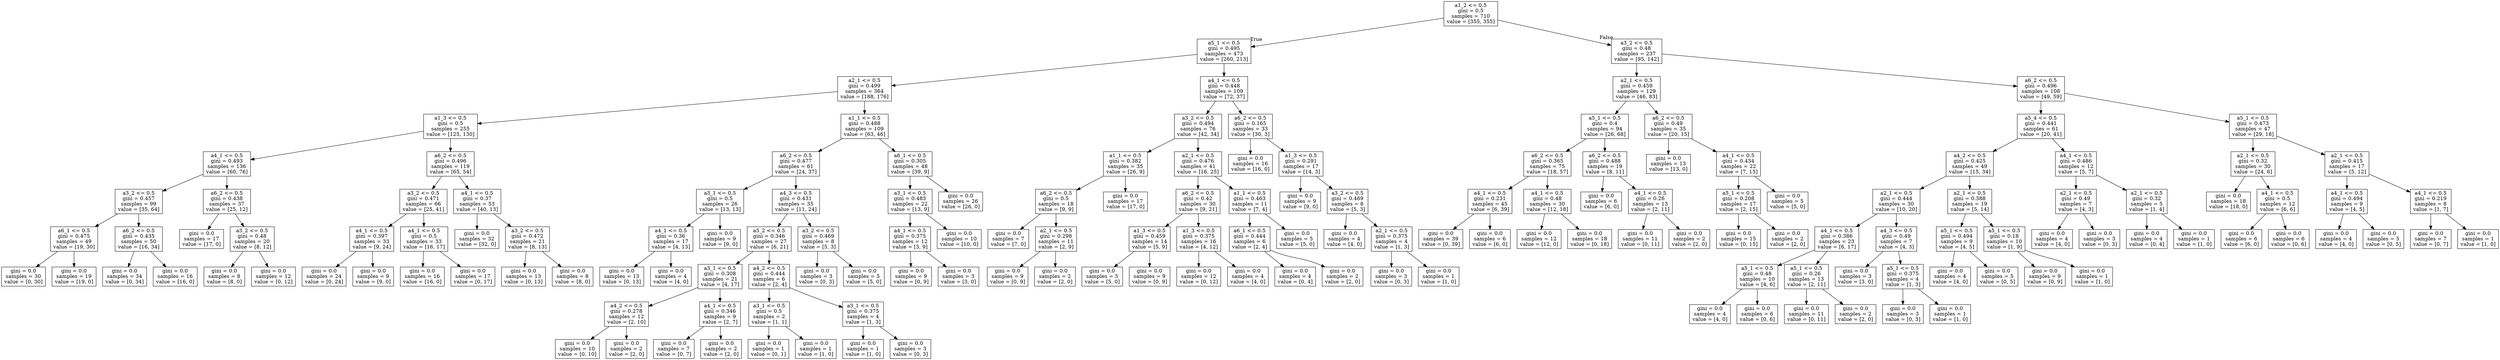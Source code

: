 digraph Tree {
node [shape=box] ;
0 [label="a1_2 <= 0.5\ngini = 0.5\nsamples = 710\nvalue = [355, 355]"] ;
1 [label="a5_1 <= 0.5\ngini = 0.495\nsamples = 473\nvalue = [260, 213]"] ;
0 -> 1 [labeldistance=2.5, labelangle=45, headlabel="True"] ;
2 [label="a2_1 <= 0.5\ngini = 0.499\nsamples = 364\nvalue = [188, 176]"] ;
1 -> 2 ;
3 [label="a1_3 <= 0.5\ngini = 0.5\nsamples = 255\nvalue = [125, 130]"] ;
2 -> 3 ;
4 [label="a4_1 <= 0.5\ngini = 0.493\nsamples = 136\nvalue = [60, 76]"] ;
3 -> 4 ;
5 [label="a3_2 <= 0.5\ngini = 0.457\nsamples = 99\nvalue = [35, 64]"] ;
4 -> 5 ;
6 [label="a6_1 <= 0.5\ngini = 0.475\nsamples = 49\nvalue = [19, 30]"] ;
5 -> 6 ;
7 [label="gini = 0.0\nsamples = 30\nvalue = [0, 30]"] ;
6 -> 7 ;
8 [label="gini = 0.0\nsamples = 19\nvalue = [19, 0]"] ;
6 -> 8 ;
9 [label="a6_2 <= 0.5\ngini = 0.435\nsamples = 50\nvalue = [16, 34]"] ;
5 -> 9 ;
10 [label="gini = 0.0\nsamples = 34\nvalue = [0, 34]"] ;
9 -> 10 ;
11 [label="gini = 0.0\nsamples = 16\nvalue = [16, 0]"] ;
9 -> 11 ;
12 [label="a6_2 <= 0.5\ngini = 0.438\nsamples = 37\nvalue = [25, 12]"] ;
4 -> 12 ;
13 [label="gini = 0.0\nsamples = 17\nvalue = [17, 0]"] ;
12 -> 13 ;
14 [label="a3_2 <= 0.5\ngini = 0.48\nsamples = 20\nvalue = [8, 12]"] ;
12 -> 14 ;
15 [label="gini = 0.0\nsamples = 8\nvalue = [8, 0]"] ;
14 -> 15 ;
16 [label="gini = 0.0\nsamples = 12\nvalue = [0, 12]"] ;
14 -> 16 ;
17 [label="a6_2 <= 0.5\ngini = 0.496\nsamples = 119\nvalue = [65, 54]"] ;
3 -> 17 ;
18 [label="a3_2 <= 0.5\ngini = 0.471\nsamples = 66\nvalue = [25, 41]"] ;
17 -> 18 ;
19 [label="a4_1 <= 0.5\ngini = 0.397\nsamples = 33\nvalue = [9, 24]"] ;
18 -> 19 ;
20 [label="gini = 0.0\nsamples = 24\nvalue = [0, 24]"] ;
19 -> 20 ;
21 [label="gini = 0.0\nsamples = 9\nvalue = [9, 0]"] ;
19 -> 21 ;
22 [label="a4_1 <= 0.5\ngini = 0.5\nsamples = 33\nvalue = [16, 17]"] ;
18 -> 22 ;
23 [label="gini = 0.0\nsamples = 16\nvalue = [16, 0]"] ;
22 -> 23 ;
24 [label="gini = 0.0\nsamples = 17\nvalue = [0, 17]"] ;
22 -> 24 ;
25 [label="a4_1 <= 0.5\ngini = 0.37\nsamples = 53\nvalue = [40, 13]"] ;
17 -> 25 ;
26 [label="gini = 0.0\nsamples = 32\nvalue = [32, 0]"] ;
25 -> 26 ;
27 [label="a3_2 <= 0.5\ngini = 0.472\nsamples = 21\nvalue = [8, 13]"] ;
25 -> 27 ;
28 [label="gini = 0.0\nsamples = 13\nvalue = [0, 13]"] ;
27 -> 28 ;
29 [label="gini = 0.0\nsamples = 8\nvalue = [8, 0]"] ;
27 -> 29 ;
30 [label="a1_1 <= 0.5\ngini = 0.488\nsamples = 109\nvalue = [63, 46]"] ;
2 -> 30 ;
31 [label="a6_2 <= 0.5\ngini = 0.477\nsamples = 61\nvalue = [24, 37]"] ;
30 -> 31 ;
32 [label="a3_1 <= 0.5\ngini = 0.5\nsamples = 26\nvalue = [13, 13]"] ;
31 -> 32 ;
33 [label="a4_1 <= 0.5\ngini = 0.36\nsamples = 17\nvalue = [4, 13]"] ;
32 -> 33 ;
34 [label="gini = 0.0\nsamples = 13\nvalue = [0, 13]"] ;
33 -> 34 ;
35 [label="gini = 0.0\nsamples = 4\nvalue = [4, 0]"] ;
33 -> 35 ;
36 [label="gini = 0.0\nsamples = 9\nvalue = [9, 0]"] ;
32 -> 36 ;
37 [label="a4_3 <= 0.5\ngini = 0.431\nsamples = 35\nvalue = [11, 24]"] ;
31 -> 37 ;
38 [label="a5_2 <= 0.5\ngini = 0.346\nsamples = 27\nvalue = [6, 21]"] ;
37 -> 38 ;
39 [label="a3_1 <= 0.5\ngini = 0.308\nsamples = 21\nvalue = [4, 17]"] ;
38 -> 39 ;
40 [label="a4_2 <= 0.5\ngini = 0.278\nsamples = 12\nvalue = [2, 10]"] ;
39 -> 40 ;
41 [label="gini = 0.0\nsamples = 10\nvalue = [0, 10]"] ;
40 -> 41 ;
42 [label="gini = 0.0\nsamples = 2\nvalue = [2, 0]"] ;
40 -> 42 ;
43 [label="a4_1 <= 0.5\ngini = 0.346\nsamples = 9\nvalue = [2, 7]"] ;
39 -> 43 ;
44 [label="gini = 0.0\nsamples = 7\nvalue = [0, 7]"] ;
43 -> 44 ;
45 [label="gini = 0.0\nsamples = 2\nvalue = [2, 0]"] ;
43 -> 45 ;
46 [label="a4_2 <= 0.5\ngini = 0.444\nsamples = 6\nvalue = [2, 4]"] ;
38 -> 46 ;
47 [label="a3_1 <= 0.5\ngini = 0.5\nsamples = 2\nvalue = [1, 1]"] ;
46 -> 47 ;
48 [label="gini = 0.0\nsamples = 1\nvalue = [0, 1]"] ;
47 -> 48 ;
49 [label="gini = 0.0\nsamples = 1\nvalue = [1, 0]"] ;
47 -> 49 ;
50 [label="a3_1 <= 0.5\ngini = 0.375\nsamples = 4\nvalue = [1, 3]"] ;
46 -> 50 ;
51 [label="gini = 0.0\nsamples = 1\nvalue = [1, 0]"] ;
50 -> 51 ;
52 [label="gini = 0.0\nsamples = 3\nvalue = [0, 3]"] ;
50 -> 52 ;
53 [label="a3_2 <= 0.5\ngini = 0.469\nsamples = 8\nvalue = [5, 3]"] ;
37 -> 53 ;
54 [label="gini = 0.0\nsamples = 3\nvalue = [0, 3]"] ;
53 -> 54 ;
55 [label="gini = 0.0\nsamples = 5\nvalue = [5, 0]"] ;
53 -> 55 ;
56 [label="a6_1 <= 0.5\ngini = 0.305\nsamples = 48\nvalue = [39, 9]"] ;
30 -> 56 ;
57 [label="a3_1 <= 0.5\ngini = 0.483\nsamples = 22\nvalue = [13, 9]"] ;
56 -> 57 ;
58 [label="a4_1 <= 0.5\ngini = 0.375\nsamples = 12\nvalue = [3, 9]"] ;
57 -> 58 ;
59 [label="gini = 0.0\nsamples = 9\nvalue = [0, 9]"] ;
58 -> 59 ;
60 [label="gini = 0.0\nsamples = 3\nvalue = [3, 0]"] ;
58 -> 60 ;
61 [label="gini = 0.0\nsamples = 10\nvalue = [10, 0]"] ;
57 -> 61 ;
62 [label="gini = 0.0\nsamples = 26\nvalue = [26, 0]"] ;
56 -> 62 ;
63 [label="a4_1 <= 0.5\ngini = 0.448\nsamples = 109\nvalue = [72, 37]"] ;
1 -> 63 ;
64 [label="a3_2 <= 0.5\ngini = 0.494\nsamples = 76\nvalue = [42, 34]"] ;
63 -> 64 ;
65 [label="a1_1 <= 0.5\ngini = 0.382\nsamples = 35\nvalue = [26, 9]"] ;
64 -> 65 ;
66 [label="a6_2 <= 0.5\ngini = 0.5\nsamples = 18\nvalue = [9, 9]"] ;
65 -> 66 ;
67 [label="gini = 0.0\nsamples = 7\nvalue = [7, 0]"] ;
66 -> 67 ;
68 [label="a2_1 <= 0.5\ngini = 0.298\nsamples = 11\nvalue = [2, 9]"] ;
66 -> 68 ;
69 [label="gini = 0.0\nsamples = 9\nvalue = [0, 9]"] ;
68 -> 69 ;
70 [label="gini = 0.0\nsamples = 2\nvalue = [2, 0]"] ;
68 -> 70 ;
71 [label="gini = 0.0\nsamples = 17\nvalue = [17, 0]"] ;
65 -> 71 ;
72 [label="a2_1 <= 0.5\ngini = 0.476\nsamples = 41\nvalue = [16, 25]"] ;
64 -> 72 ;
73 [label="a6_2 <= 0.5\ngini = 0.42\nsamples = 30\nvalue = [9, 21]"] ;
72 -> 73 ;
74 [label="a1_3 <= 0.5\ngini = 0.459\nsamples = 14\nvalue = [5, 9]"] ;
73 -> 74 ;
75 [label="gini = 0.0\nsamples = 5\nvalue = [5, 0]"] ;
74 -> 75 ;
76 [label="gini = 0.0\nsamples = 9\nvalue = [0, 9]"] ;
74 -> 76 ;
77 [label="a1_3 <= 0.5\ngini = 0.375\nsamples = 16\nvalue = [4, 12]"] ;
73 -> 77 ;
78 [label="gini = 0.0\nsamples = 12\nvalue = [0, 12]"] ;
77 -> 78 ;
79 [label="gini = 0.0\nsamples = 4\nvalue = [4, 0]"] ;
77 -> 79 ;
80 [label="a1_1 <= 0.5\ngini = 0.463\nsamples = 11\nvalue = [7, 4]"] ;
72 -> 80 ;
81 [label="a6_1 <= 0.5\ngini = 0.444\nsamples = 6\nvalue = [2, 4]"] ;
80 -> 81 ;
82 [label="gini = 0.0\nsamples = 4\nvalue = [0, 4]"] ;
81 -> 82 ;
83 [label="gini = 0.0\nsamples = 2\nvalue = [2, 0]"] ;
81 -> 83 ;
84 [label="gini = 0.0\nsamples = 5\nvalue = [5, 0]"] ;
80 -> 84 ;
85 [label="a6_2 <= 0.5\ngini = 0.165\nsamples = 33\nvalue = [30, 3]"] ;
63 -> 85 ;
86 [label="gini = 0.0\nsamples = 16\nvalue = [16, 0]"] ;
85 -> 86 ;
87 [label="a1_3 <= 0.5\ngini = 0.291\nsamples = 17\nvalue = [14, 3]"] ;
85 -> 87 ;
88 [label="gini = 0.0\nsamples = 9\nvalue = [9, 0]"] ;
87 -> 88 ;
89 [label="a3_2 <= 0.5\ngini = 0.469\nsamples = 8\nvalue = [5, 3]"] ;
87 -> 89 ;
90 [label="gini = 0.0\nsamples = 4\nvalue = [4, 0]"] ;
89 -> 90 ;
91 [label="a2_1 <= 0.5\ngini = 0.375\nsamples = 4\nvalue = [1, 3]"] ;
89 -> 91 ;
92 [label="gini = 0.0\nsamples = 3\nvalue = [0, 3]"] ;
91 -> 92 ;
93 [label="gini = 0.0\nsamples = 1\nvalue = [1, 0]"] ;
91 -> 93 ;
94 [label="a3_2 <= 0.5\ngini = 0.48\nsamples = 237\nvalue = [95, 142]"] ;
0 -> 94 [labeldistance=2.5, labelangle=-45, headlabel="False"] ;
95 [label="a2_1 <= 0.5\ngini = 0.459\nsamples = 129\nvalue = [46, 83]"] ;
94 -> 95 ;
96 [label="a5_1 <= 0.5\ngini = 0.4\nsamples = 94\nvalue = [26, 68]"] ;
95 -> 96 ;
97 [label="a6_2 <= 0.5\ngini = 0.365\nsamples = 75\nvalue = [18, 57]"] ;
96 -> 97 ;
98 [label="a4_1 <= 0.5\ngini = 0.231\nsamples = 45\nvalue = [6, 39]"] ;
97 -> 98 ;
99 [label="gini = 0.0\nsamples = 39\nvalue = [0, 39]"] ;
98 -> 99 ;
100 [label="gini = 0.0\nsamples = 6\nvalue = [6, 0]"] ;
98 -> 100 ;
101 [label="a4_1 <= 0.5\ngini = 0.48\nsamples = 30\nvalue = [12, 18]"] ;
97 -> 101 ;
102 [label="gini = 0.0\nsamples = 12\nvalue = [12, 0]"] ;
101 -> 102 ;
103 [label="gini = 0.0\nsamples = 18\nvalue = [0, 18]"] ;
101 -> 103 ;
104 [label="a6_2 <= 0.5\ngini = 0.488\nsamples = 19\nvalue = [8, 11]"] ;
96 -> 104 ;
105 [label="gini = 0.0\nsamples = 6\nvalue = [6, 0]"] ;
104 -> 105 ;
106 [label="a4_1 <= 0.5\ngini = 0.26\nsamples = 13\nvalue = [2, 11]"] ;
104 -> 106 ;
107 [label="gini = 0.0\nsamples = 11\nvalue = [0, 11]"] ;
106 -> 107 ;
108 [label="gini = 0.0\nsamples = 2\nvalue = [2, 0]"] ;
106 -> 108 ;
109 [label="a6_2 <= 0.5\ngini = 0.49\nsamples = 35\nvalue = [20, 15]"] ;
95 -> 109 ;
110 [label="gini = 0.0\nsamples = 13\nvalue = [13, 0]"] ;
109 -> 110 ;
111 [label="a4_1 <= 0.5\ngini = 0.434\nsamples = 22\nvalue = [7, 15]"] ;
109 -> 111 ;
112 [label="a5_1 <= 0.5\ngini = 0.208\nsamples = 17\nvalue = [2, 15]"] ;
111 -> 112 ;
113 [label="gini = 0.0\nsamples = 15\nvalue = [0, 15]"] ;
112 -> 113 ;
114 [label="gini = 0.0\nsamples = 2\nvalue = [2, 0]"] ;
112 -> 114 ;
115 [label="gini = 0.0\nsamples = 5\nvalue = [5, 0]"] ;
111 -> 115 ;
116 [label="a6_2 <= 0.5\ngini = 0.496\nsamples = 108\nvalue = [49, 59]"] ;
94 -> 116 ;
117 [label="a5_4 <= 0.5\ngini = 0.441\nsamples = 61\nvalue = [20, 41]"] ;
116 -> 117 ;
118 [label="a4_2 <= 0.5\ngini = 0.425\nsamples = 49\nvalue = [15, 34]"] ;
117 -> 118 ;
119 [label="a2_1 <= 0.5\ngini = 0.444\nsamples = 30\nvalue = [10, 20]"] ;
118 -> 119 ;
120 [label="a4_1 <= 0.5\ngini = 0.386\nsamples = 23\nvalue = [6, 17]"] ;
119 -> 120 ;
121 [label="a5_1 <= 0.5\ngini = 0.48\nsamples = 10\nvalue = [4, 6]"] ;
120 -> 121 ;
122 [label="gini = 0.0\nsamples = 4\nvalue = [4, 0]"] ;
121 -> 122 ;
123 [label="gini = 0.0\nsamples = 6\nvalue = [0, 6]"] ;
121 -> 123 ;
124 [label="a5_1 <= 0.5\ngini = 0.26\nsamples = 13\nvalue = [2, 11]"] ;
120 -> 124 ;
125 [label="gini = 0.0\nsamples = 11\nvalue = [0, 11]"] ;
124 -> 125 ;
126 [label="gini = 0.0\nsamples = 2\nvalue = [2, 0]"] ;
124 -> 126 ;
127 [label="a4_3 <= 0.5\ngini = 0.49\nsamples = 7\nvalue = [4, 3]"] ;
119 -> 127 ;
128 [label="gini = 0.0\nsamples = 3\nvalue = [3, 0]"] ;
127 -> 128 ;
129 [label="a5_1 <= 0.5\ngini = 0.375\nsamples = 4\nvalue = [1, 3]"] ;
127 -> 129 ;
130 [label="gini = 0.0\nsamples = 3\nvalue = [0, 3]"] ;
129 -> 130 ;
131 [label="gini = 0.0\nsamples = 1\nvalue = [1, 0]"] ;
129 -> 131 ;
132 [label="a2_1 <= 0.5\ngini = 0.388\nsamples = 19\nvalue = [5, 14]"] ;
118 -> 132 ;
133 [label="a5_1 <= 0.5\ngini = 0.494\nsamples = 9\nvalue = [4, 5]"] ;
132 -> 133 ;
134 [label="gini = 0.0\nsamples = 4\nvalue = [4, 0]"] ;
133 -> 134 ;
135 [label="gini = 0.0\nsamples = 5\nvalue = [0, 5]"] ;
133 -> 135 ;
136 [label="a5_1 <= 0.5\ngini = 0.18\nsamples = 10\nvalue = [1, 9]"] ;
132 -> 136 ;
137 [label="gini = 0.0\nsamples = 9\nvalue = [0, 9]"] ;
136 -> 137 ;
138 [label="gini = 0.0\nsamples = 1\nvalue = [1, 0]"] ;
136 -> 138 ;
139 [label="a4_1 <= 0.5\ngini = 0.486\nsamples = 12\nvalue = [5, 7]"] ;
117 -> 139 ;
140 [label="a2_1 <= 0.5\ngini = 0.49\nsamples = 7\nvalue = [4, 3]"] ;
139 -> 140 ;
141 [label="gini = 0.0\nsamples = 4\nvalue = [4, 0]"] ;
140 -> 141 ;
142 [label="gini = 0.0\nsamples = 3\nvalue = [0, 3]"] ;
140 -> 142 ;
143 [label="a2_1 <= 0.5\ngini = 0.32\nsamples = 5\nvalue = [1, 4]"] ;
139 -> 143 ;
144 [label="gini = 0.0\nsamples = 4\nvalue = [0, 4]"] ;
143 -> 144 ;
145 [label="gini = 0.0\nsamples = 1\nvalue = [1, 0]"] ;
143 -> 145 ;
146 [label="a5_1 <= 0.5\ngini = 0.473\nsamples = 47\nvalue = [29, 18]"] ;
116 -> 146 ;
147 [label="a2_1 <= 0.5\ngini = 0.32\nsamples = 30\nvalue = [24, 6]"] ;
146 -> 147 ;
148 [label="gini = 0.0\nsamples = 18\nvalue = [18, 0]"] ;
147 -> 148 ;
149 [label="a4_1 <= 0.5\ngini = 0.5\nsamples = 12\nvalue = [6, 6]"] ;
147 -> 149 ;
150 [label="gini = 0.0\nsamples = 6\nvalue = [6, 0]"] ;
149 -> 150 ;
151 [label="gini = 0.0\nsamples = 6\nvalue = [0, 6]"] ;
149 -> 151 ;
152 [label="a2_1 <= 0.5\ngini = 0.415\nsamples = 17\nvalue = [5, 12]"] ;
146 -> 152 ;
153 [label="a4_1 <= 0.5\ngini = 0.494\nsamples = 9\nvalue = [4, 5]"] ;
152 -> 153 ;
154 [label="gini = 0.0\nsamples = 4\nvalue = [4, 0]"] ;
153 -> 154 ;
155 [label="gini = 0.0\nsamples = 5\nvalue = [0, 5]"] ;
153 -> 155 ;
156 [label="a4_1 <= 0.5\ngini = 0.219\nsamples = 8\nvalue = [1, 7]"] ;
152 -> 156 ;
157 [label="gini = 0.0\nsamples = 7\nvalue = [0, 7]"] ;
156 -> 157 ;
158 [label="gini = 0.0\nsamples = 1\nvalue = [1, 0]"] ;
156 -> 158 ;
}